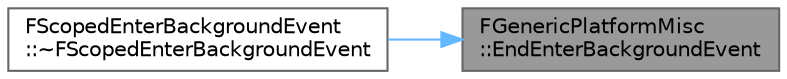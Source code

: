 digraph "FGenericPlatformMisc::EndEnterBackgroundEvent"
{
 // INTERACTIVE_SVG=YES
 // LATEX_PDF_SIZE
  bgcolor="transparent";
  edge [fontname=Helvetica,fontsize=10,labelfontname=Helvetica,labelfontsize=10];
  node [fontname=Helvetica,fontsize=10,shape=box,height=0.2,width=0.4];
  rankdir="RL";
  Node1 [id="Node000001",label="FGenericPlatformMisc\l::EndEnterBackgroundEvent",height=0.2,width=0.4,color="gray40", fillcolor="grey60", style="filled", fontcolor="black",tooltip=" "];
  Node1 -> Node2 [id="edge1_Node000001_Node000002",dir="back",color="steelblue1",style="solid",tooltip=" "];
  Node2 [id="Node000002",label="FScopedEnterBackgroundEvent\l::~FScopedEnterBackgroundEvent",height=0.2,width=0.4,color="grey40", fillcolor="white", style="filled",URL="$db/da0/classFScopedEnterBackgroundEvent.html#abfcc7e341abe687eef8f5755fcc50037",tooltip=" "];
}
